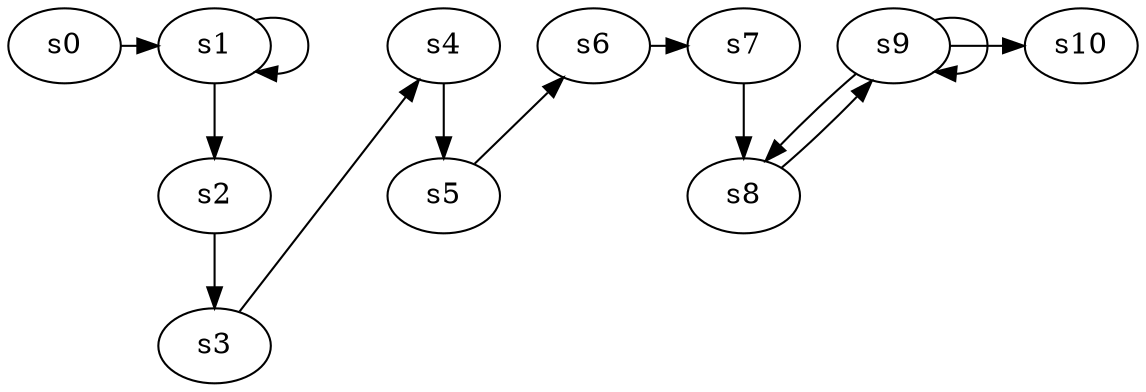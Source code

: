 digraph game_0082_chain_11 {
    s0 [name="s0", player=0];
    s1 [name="s1", player=1, target=1];
    s2 [name="s2", player=0];
    s3 [name="s3", player=1, target=1];
    s4 [name="s4", player=0];
    s5 [name="s5", player=1];
    s6 [name="s6", player=0, target=1];
    s7 [name="s7", player=1, target=1];
    s8 [name="s8", player=0];
    s9 [name="s9", player=1];
    s10 [name="s10", player=0];

    s0 -> s1 [constraint="time == 4 || time == 7 || time == 14 || time == 15 || time == 18"];
    s1 -> s2;
    s2 -> s3;
    s3 -> s4 [constraint="time == 0 || time == 9 || time == 14 || time == 16"];
    s4 -> s5;
    s5 -> s6 [constraint="time % 3 == 2"];
    s6 -> s7 [constraint="time % 2 == 1"];
    s7 -> s8;
    s8 -> s9 [constraint="time == 4 || time == 18"];
    s9 -> s10 [constraint="time % 2 == 1"];
    s1 -> s1 [constraint="time % 3 == 0"];
    s9 -> s9 [constraint="time % 4 == 0"];
    s9 -> s8 [constraint="!(time % 3 == 0)"];
}
